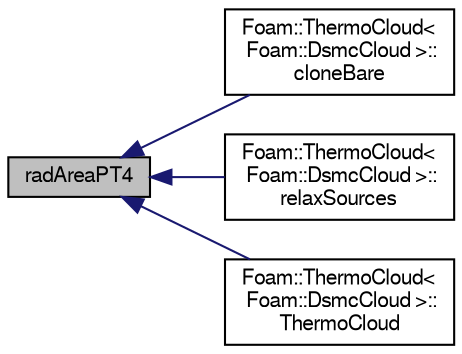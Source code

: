 digraph "radAreaPT4"
{
  bgcolor="transparent";
  edge [fontname="FreeSans",fontsize="10",labelfontname="FreeSans",labelfontsize="10"];
  node [fontname="FreeSans",fontsize="10",shape=record];
  rankdir="LR";
  Node58 [label="radAreaPT4",height=0.2,width=0.4,color="black", fillcolor="grey75", style="filled", fontcolor="black"];
  Node58 -> Node59 [dir="back",color="midnightblue",fontsize="10",style="solid",fontname="FreeSans"];
  Node59 [label="Foam::ThermoCloud\<\l Foam::DsmcCloud \>::\lcloneBare",height=0.2,width=0.4,color="black",URL="$a23834.html#a519c85b79b984c70934c244a934588ca",tooltip="Construct and return bare clone based on (this) with new name. "];
  Node58 -> Node60 [dir="back",color="midnightblue",fontsize="10",style="solid",fontname="FreeSans"];
  Node60 [label="Foam::ThermoCloud\<\l Foam::DsmcCloud \>::\lrelaxSources",height=0.2,width=0.4,color="black",URL="$a23834.html#a513557e0b75f538dafa50a7dd91aafcf",tooltip="Apply relaxation to (steady state) cloud sources. "];
  Node58 -> Node61 [dir="back",color="midnightblue",fontsize="10",style="solid",fontname="FreeSans"];
  Node61 [label="Foam::ThermoCloud\<\l Foam::DsmcCloud \>::\lThermoCloud",height=0.2,width=0.4,color="black",URL="$a23834.html#a4a52b6fc5badc4bedb4d030488e855de",tooltip="Copy constructor with new name. "];
}
